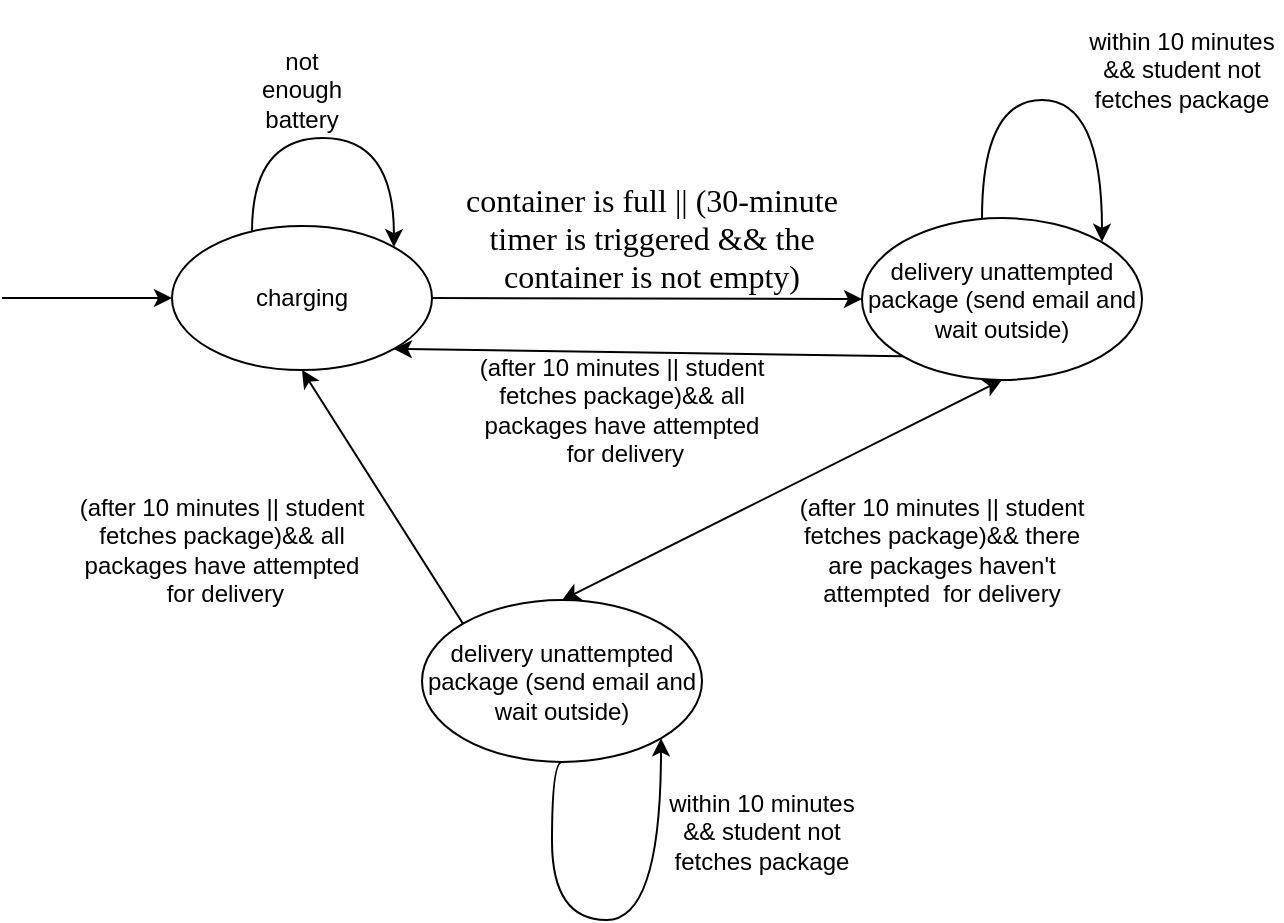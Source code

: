 <mxfile version="16.6.1" type="github">
  <diagram id="aV-KjRm5k6Hzm0Z0yOgn" name="Page-1">
    <mxGraphModel dx="946" dy="645" grid="1" gridSize="10" guides="1" tooltips="1" connect="1" arrows="1" fold="1" page="1" pageScale="1" pageWidth="827" pageHeight="1169" math="0" shadow="0">
      <root>
        <mxCell id="0" />
        <mxCell id="1" parent="0" />
        <mxCell id="QECbDP-TXOVA0_4xVjSr-7" style="edgeStyle=orthogonalEdgeStyle;curved=1;rounded=0;orthogonalLoop=1;jettySize=auto;html=1;" edge="1" parent="1" source="QECbDP-TXOVA0_4xVjSr-1" target="QECbDP-TXOVA0_4xVjSr-8">
          <mxGeometry relative="1" as="geometry">
            <mxPoint x="380" y="189" as="targetPoint" />
          </mxGeometry>
        </mxCell>
        <mxCell id="QECbDP-TXOVA0_4xVjSr-1" value="charging" style="ellipse;whiteSpace=wrap;html=1;" vertex="1" parent="1">
          <mxGeometry x="125" y="153" width="130" height="72" as="geometry" />
        </mxCell>
        <mxCell id="QECbDP-TXOVA0_4xVjSr-3" style="edgeStyle=orthogonalEdgeStyle;rounded=0;orthogonalLoop=1;jettySize=auto;html=1;entryX=1;entryY=0;entryDx=0;entryDy=0;curved=1;" edge="1" parent="1" source="QECbDP-TXOVA0_4xVjSr-1" target="QECbDP-TXOVA0_4xVjSr-1">
          <mxGeometry relative="1" as="geometry">
            <Array as="points">
              <mxPoint x="165" y="109" />
              <mxPoint x="236" y="109" />
            </Array>
          </mxGeometry>
        </mxCell>
        <mxCell id="QECbDP-TXOVA0_4xVjSr-4" value="" style="endArrow=classic;html=1;rounded=0;curved=1;entryX=0;entryY=0.5;entryDx=0;entryDy=0;" edge="1" parent="1" target="QECbDP-TXOVA0_4xVjSr-1">
          <mxGeometry width="50" height="50" relative="1" as="geometry">
            <mxPoint x="40" y="189" as="sourcePoint" />
            <mxPoint x="440" y="369" as="targetPoint" />
          </mxGeometry>
        </mxCell>
        <mxCell id="QECbDP-TXOVA0_4xVjSr-5" value="not enough battery" style="text;html=1;strokeColor=none;fillColor=none;align=center;verticalAlign=middle;whiteSpace=wrap;rounded=0;" vertex="1" parent="1">
          <mxGeometry x="160" y="70" width="60" height="30" as="geometry" />
        </mxCell>
        <mxCell id="QECbDP-TXOVA0_4xVjSr-28" style="rounded=0;orthogonalLoop=1;jettySize=auto;html=1;exitX=0;exitY=1;exitDx=0;exitDy=0;entryX=1;entryY=1;entryDx=0;entryDy=0;" edge="1" parent="1" source="QECbDP-TXOVA0_4xVjSr-8" target="QECbDP-TXOVA0_4xVjSr-1">
          <mxGeometry relative="1" as="geometry" />
        </mxCell>
        <mxCell id="QECbDP-TXOVA0_4xVjSr-8" value="delivery unattempted package (send email and wait outside)" style="ellipse;whiteSpace=wrap;html=1;" vertex="1" parent="1">
          <mxGeometry x="470" y="149" width="140" height="81" as="geometry" />
        </mxCell>
        <mxCell id="QECbDP-TXOVA0_4xVjSr-9" value="&lt;div class=&quot;page&quot; title=&quot;Page 3&quot; style=&quot;color: rgb(0 , 0 , 0) ; font-style: normal ; font-weight: normal ; letter-spacing: normal ; text-indent: 0px ; text-transform: none ; word-spacing: 0px ; text-decoration: none&quot;&gt;&lt;div class=&quot;layoutArea&quot;&gt;&lt;div class=&quot;column&quot;&gt;&lt;p&gt;&lt;span style=&quot;font-size: 12pt ; font-family: &amp;#34;timesnewromanpsmt&amp;#34;&quot;&gt;container is full || (30-minute timer is triggered &amp;amp;&amp;amp; the container is not empty)&lt;/span&gt;&lt;/p&gt;&lt;/div&gt;&lt;/div&gt;&lt;/div&gt;" style="text;html=1;strokeColor=none;fillColor=none;align=center;verticalAlign=middle;whiteSpace=wrap;rounded=0;" vertex="1" parent="1">
          <mxGeometry x="255" y="89" width="220" height="140" as="geometry" />
        </mxCell>
        <mxCell id="QECbDP-TXOVA0_4xVjSr-12" style="edgeStyle=orthogonalEdgeStyle;curved=1;rounded=0;orthogonalLoop=1;jettySize=auto;html=1;entryX=1;entryY=0;entryDx=0;entryDy=0;" edge="1" parent="1" source="QECbDP-TXOVA0_4xVjSr-8" target="QECbDP-TXOVA0_4xVjSr-8">
          <mxGeometry relative="1" as="geometry">
            <Array as="points">
              <mxPoint x="530" y="90" />
              <mxPoint x="590" y="90" />
              <mxPoint x="590" y="161" />
            </Array>
          </mxGeometry>
        </mxCell>
        <mxCell id="QECbDP-TXOVA0_4xVjSr-13" value="within 10 minutes &amp;amp;&amp;amp; student not fetches package" style="text;html=1;strokeColor=none;fillColor=none;align=center;verticalAlign=middle;whiteSpace=wrap;rounded=0;" vertex="1" parent="1">
          <mxGeometry x="580" y="40" width="100" height="70" as="geometry" />
        </mxCell>
        <mxCell id="QECbDP-TXOVA0_4xVjSr-14" value="(after 10 minutes || student fetches package)&amp;amp;&amp;amp; there are packages haven&#39;t attempted &amp;nbsp;for delivery" style="text;html=1;strokeColor=none;fillColor=none;align=center;verticalAlign=middle;whiteSpace=wrap;rounded=0;" vertex="1" parent="1">
          <mxGeometry x="430" y="280" width="160" height="70" as="geometry" />
        </mxCell>
        <mxCell id="QECbDP-TXOVA0_4xVjSr-19" style="edgeStyle=orthogonalEdgeStyle;curved=1;rounded=0;orthogonalLoop=1;jettySize=auto;html=1;entryX=1;entryY=1;entryDx=0;entryDy=0;exitX=0.5;exitY=1;exitDx=0;exitDy=0;" edge="1" parent="1" source="QECbDP-TXOVA0_4xVjSr-26" target="QECbDP-TXOVA0_4xVjSr-26">
          <mxGeometry relative="1" as="geometry">
            <mxPoint x="315" y="420" as="sourcePoint" />
            <mxPoint x="357.426" y="408.284" as="targetPoint" />
            <Array as="points">
              <mxPoint x="315" y="421" />
              <mxPoint x="315" y="500" />
              <mxPoint x="370" y="500" />
            </Array>
          </mxGeometry>
        </mxCell>
        <mxCell id="QECbDP-TXOVA0_4xVjSr-20" value="within 10 minutes &amp;amp;&amp;amp; student not fetches package" style="text;html=1;strokeColor=none;fillColor=none;align=center;verticalAlign=middle;whiteSpace=wrap;rounded=0;" vertex="1" parent="1">
          <mxGeometry x="370" y="421" width="100" height="70" as="geometry" />
        </mxCell>
        <mxCell id="QECbDP-TXOVA0_4xVjSr-23" value="" style="endArrow=classic;startArrow=classic;html=1;rounded=0;curved=1;entryX=0.5;entryY=1;entryDx=0;entryDy=0;exitX=0.5;exitY=0;exitDx=0;exitDy=0;" edge="1" parent="1" source="QECbDP-TXOVA0_4xVjSr-26" target="QECbDP-TXOVA0_4xVjSr-8">
          <mxGeometry width="50" height="50" relative="1" as="geometry">
            <mxPoint x="315" y="340" as="sourcePoint" />
            <mxPoint x="440" y="220" as="targetPoint" />
          </mxGeometry>
        </mxCell>
        <mxCell id="QECbDP-TXOVA0_4xVjSr-26" value="delivery unattempted package (send email and wait outside)" style="ellipse;whiteSpace=wrap;html=1;" vertex="1" parent="1">
          <mxGeometry x="250" y="340" width="140" height="81" as="geometry" />
        </mxCell>
        <mxCell id="QECbDP-TXOVA0_4xVjSr-27" value="" style="endArrow=classic;html=1;rounded=0;curved=1;exitX=0;exitY=0;exitDx=0;exitDy=0;entryX=0.5;entryY=1;entryDx=0;entryDy=0;" edge="1" parent="1" source="QECbDP-TXOVA0_4xVjSr-26" target="QECbDP-TXOVA0_4xVjSr-1">
          <mxGeometry width="50" height="50" relative="1" as="geometry">
            <mxPoint x="390" y="270" as="sourcePoint" />
            <mxPoint x="440" y="220" as="targetPoint" />
          </mxGeometry>
        </mxCell>
        <mxCell id="QECbDP-TXOVA0_4xVjSr-29" value="(after 10 minutes || student fetches package)&amp;amp;&amp;amp; all packages have attempted &amp;nbsp;for delivery" style="text;html=1;strokeColor=none;fillColor=none;align=center;verticalAlign=middle;whiteSpace=wrap;rounded=0;" vertex="1" parent="1">
          <mxGeometry x="270" y="210" width="160" height="70" as="geometry" />
        </mxCell>
        <mxCell id="QECbDP-TXOVA0_4xVjSr-30" value="(after 10 minutes || student fetches package)&amp;amp;&amp;amp; all packages have attempted &amp;nbsp;for delivery" style="text;html=1;strokeColor=none;fillColor=none;align=center;verticalAlign=middle;whiteSpace=wrap;rounded=0;" vertex="1" parent="1">
          <mxGeometry x="70" y="280" width="160" height="70" as="geometry" />
        </mxCell>
      </root>
    </mxGraphModel>
  </diagram>
</mxfile>
